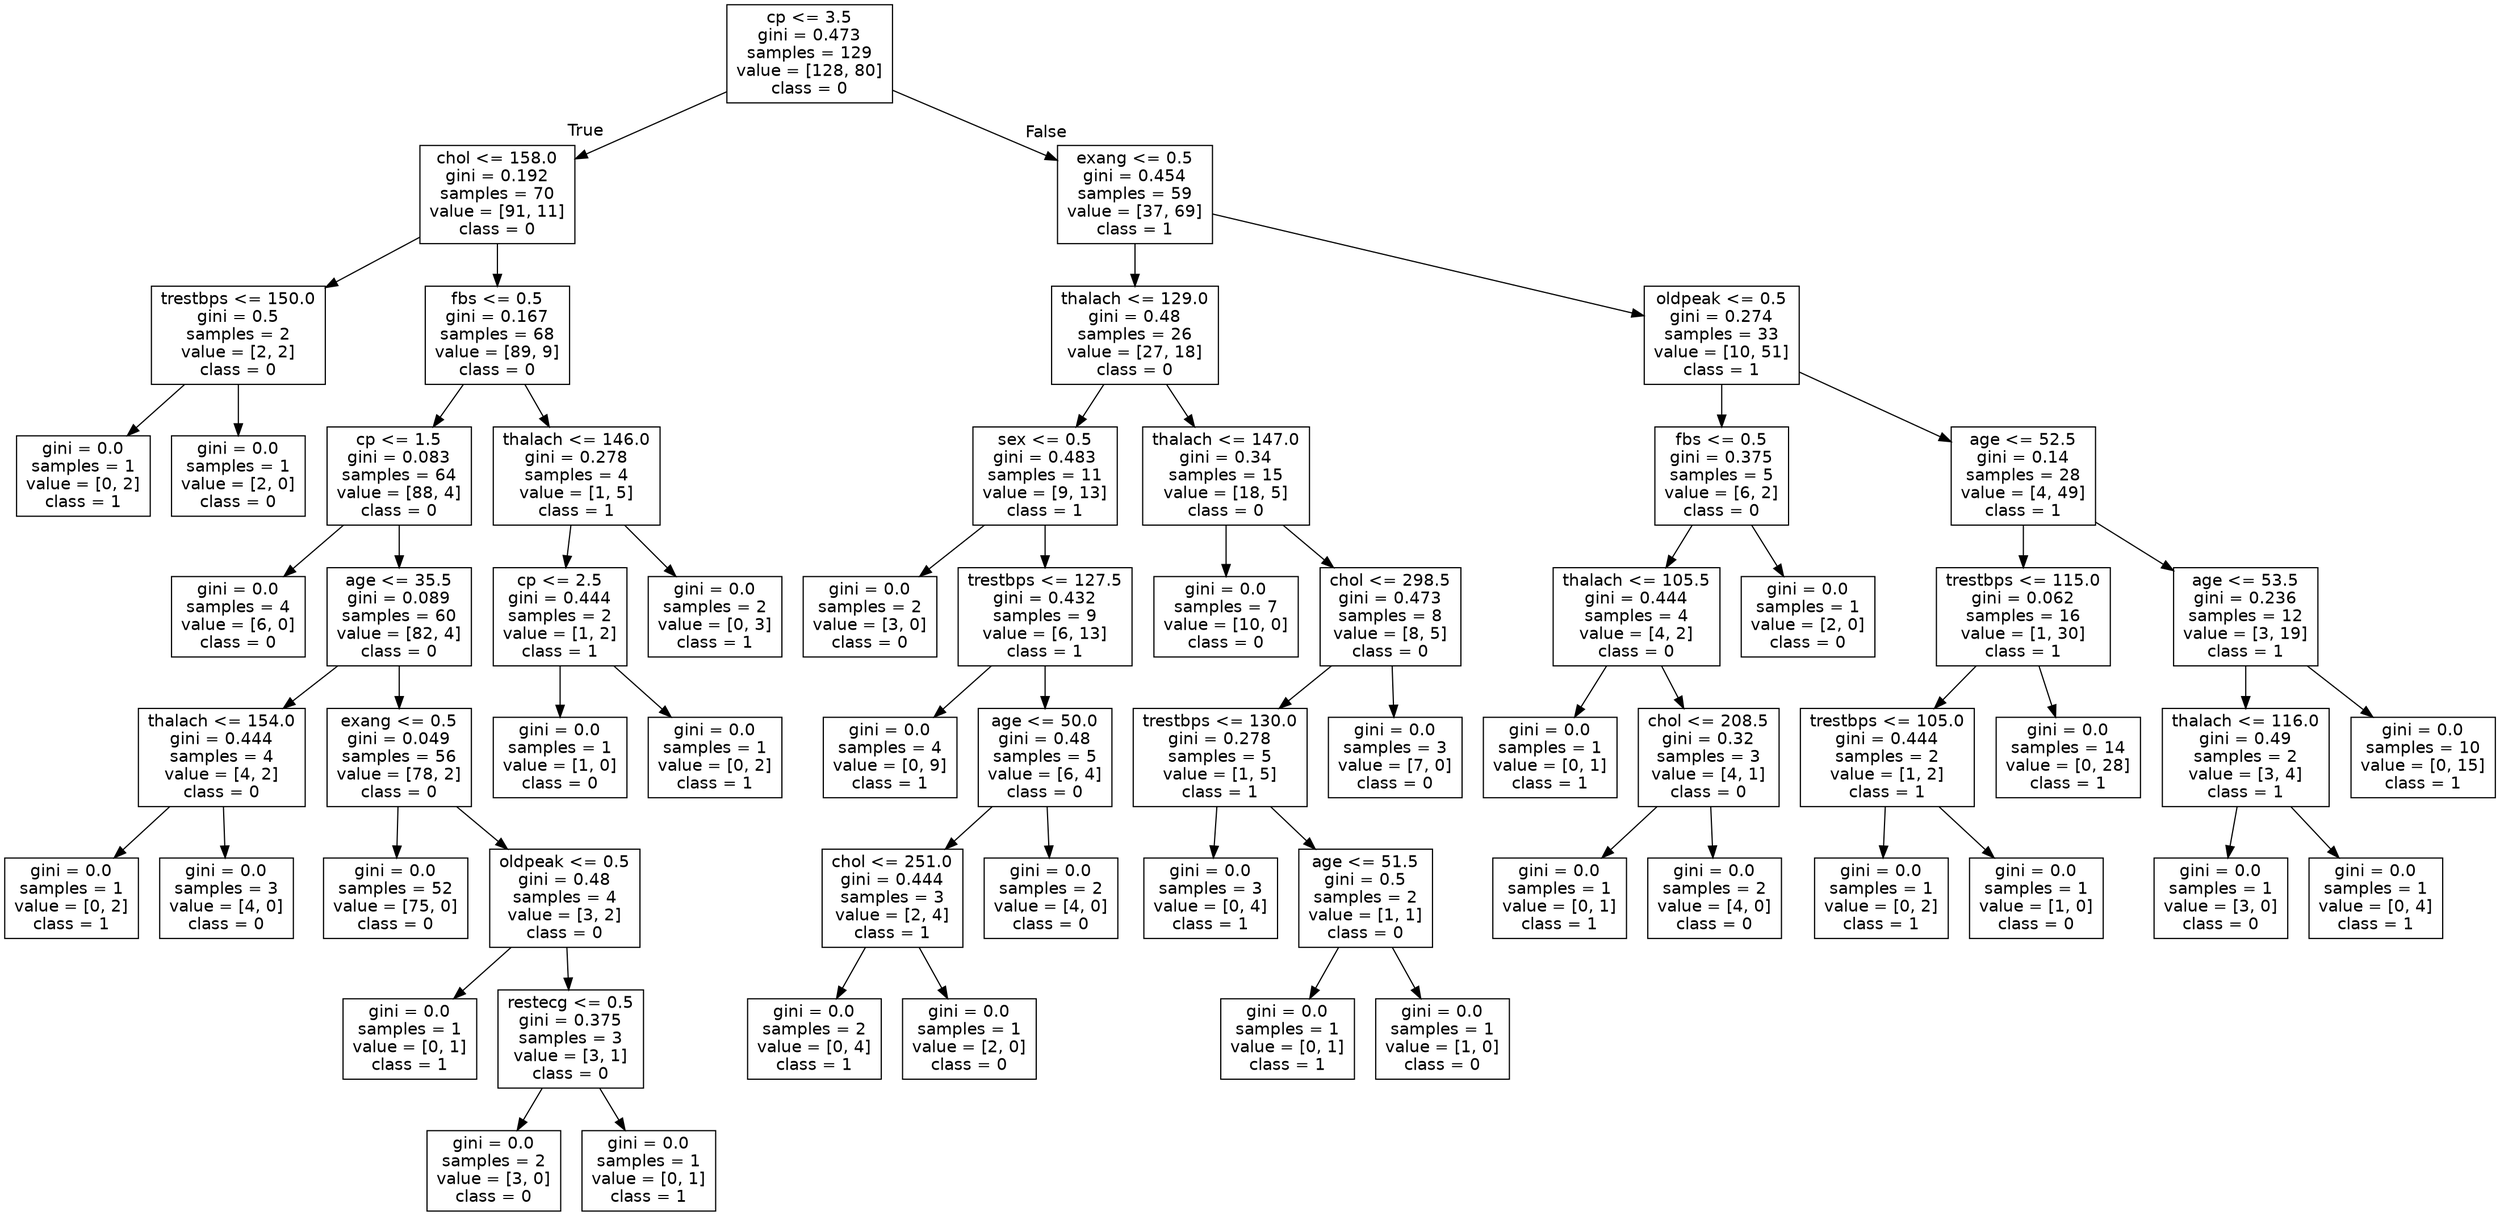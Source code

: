 digraph Tree {
node [shape=box, fontname="helvetica"] ;
edge [fontname="helvetica"] ;
0 [label="cp <= 3.5\ngini = 0.473\nsamples = 129\nvalue = [128, 80]\nclass = 0"] ;
1 [label="chol <= 158.0\ngini = 0.192\nsamples = 70\nvalue = [91, 11]\nclass = 0"] ;
0 -> 1 [labeldistance=2.5, labelangle=45, headlabel="True"] ;
2 [label="trestbps <= 150.0\ngini = 0.5\nsamples = 2\nvalue = [2, 2]\nclass = 0"] ;
1 -> 2 ;
3 [label="gini = 0.0\nsamples = 1\nvalue = [0, 2]\nclass = 1"] ;
2 -> 3 ;
4 [label="gini = 0.0\nsamples = 1\nvalue = [2, 0]\nclass = 0"] ;
2 -> 4 ;
5 [label="fbs <= 0.5\ngini = 0.167\nsamples = 68\nvalue = [89, 9]\nclass = 0"] ;
1 -> 5 ;
6 [label="cp <= 1.5\ngini = 0.083\nsamples = 64\nvalue = [88, 4]\nclass = 0"] ;
5 -> 6 ;
7 [label="gini = 0.0\nsamples = 4\nvalue = [6, 0]\nclass = 0"] ;
6 -> 7 ;
8 [label="age <= 35.5\ngini = 0.089\nsamples = 60\nvalue = [82, 4]\nclass = 0"] ;
6 -> 8 ;
9 [label="thalach <= 154.0\ngini = 0.444\nsamples = 4\nvalue = [4, 2]\nclass = 0"] ;
8 -> 9 ;
10 [label="gini = 0.0\nsamples = 1\nvalue = [0, 2]\nclass = 1"] ;
9 -> 10 ;
11 [label="gini = 0.0\nsamples = 3\nvalue = [4, 0]\nclass = 0"] ;
9 -> 11 ;
12 [label="exang <= 0.5\ngini = 0.049\nsamples = 56\nvalue = [78, 2]\nclass = 0"] ;
8 -> 12 ;
13 [label="gini = 0.0\nsamples = 52\nvalue = [75, 0]\nclass = 0"] ;
12 -> 13 ;
14 [label="oldpeak <= 0.5\ngini = 0.48\nsamples = 4\nvalue = [3, 2]\nclass = 0"] ;
12 -> 14 ;
15 [label="gini = 0.0\nsamples = 1\nvalue = [0, 1]\nclass = 1"] ;
14 -> 15 ;
16 [label="restecg <= 0.5\ngini = 0.375\nsamples = 3\nvalue = [3, 1]\nclass = 0"] ;
14 -> 16 ;
17 [label="gini = 0.0\nsamples = 2\nvalue = [3, 0]\nclass = 0"] ;
16 -> 17 ;
18 [label="gini = 0.0\nsamples = 1\nvalue = [0, 1]\nclass = 1"] ;
16 -> 18 ;
19 [label="thalach <= 146.0\ngini = 0.278\nsamples = 4\nvalue = [1, 5]\nclass = 1"] ;
5 -> 19 ;
20 [label="cp <= 2.5\ngini = 0.444\nsamples = 2\nvalue = [1, 2]\nclass = 1"] ;
19 -> 20 ;
21 [label="gini = 0.0\nsamples = 1\nvalue = [1, 0]\nclass = 0"] ;
20 -> 21 ;
22 [label="gini = 0.0\nsamples = 1\nvalue = [0, 2]\nclass = 1"] ;
20 -> 22 ;
23 [label="gini = 0.0\nsamples = 2\nvalue = [0, 3]\nclass = 1"] ;
19 -> 23 ;
24 [label="exang <= 0.5\ngini = 0.454\nsamples = 59\nvalue = [37, 69]\nclass = 1"] ;
0 -> 24 [labeldistance=2.5, labelangle=-45, headlabel="False"] ;
25 [label="thalach <= 129.0\ngini = 0.48\nsamples = 26\nvalue = [27, 18]\nclass = 0"] ;
24 -> 25 ;
26 [label="sex <= 0.5\ngini = 0.483\nsamples = 11\nvalue = [9, 13]\nclass = 1"] ;
25 -> 26 ;
27 [label="gini = 0.0\nsamples = 2\nvalue = [3, 0]\nclass = 0"] ;
26 -> 27 ;
28 [label="trestbps <= 127.5\ngini = 0.432\nsamples = 9\nvalue = [6, 13]\nclass = 1"] ;
26 -> 28 ;
29 [label="gini = 0.0\nsamples = 4\nvalue = [0, 9]\nclass = 1"] ;
28 -> 29 ;
30 [label="age <= 50.0\ngini = 0.48\nsamples = 5\nvalue = [6, 4]\nclass = 0"] ;
28 -> 30 ;
31 [label="chol <= 251.0\ngini = 0.444\nsamples = 3\nvalue = [2, 4]\nclass = 1"] ;
30 -> 31 ;
32 [label="gini = 0.0\nsamples = 2\nvalue = [0, 4]\nclass = 1"] ;
31 -> 32 ;
33 [label="gini = 0.0\nsamples = 1\nvalue = [2, 0]\nclass = 0"] ;
31 -> 33 ;
34 [label="gini = 0.0\nsamples = 2\nvalue = [4, 0]\nclass = 0"] ;
30 -> 34 ;
35 [label="thalach <= 147.0\ngini = 0.34\nsamples = 15\nvalue = [18, 5]\nclass = 0"] ;
25 -> 35 ;
36 [label="gini = 0.0\nsamples = 7\nvalue = [10, 0]\nclass = 0"] ;
35 -> 36 ;
37 [label="chol <= 298.5\ngini = 0.473\nsamples = 8\nvalue = [8, 5]\nclass = 0"] ;
35 -> 37 ;
38 [label="trestbps <= 130.0\ngini = 0.278\nsamples = 5\nvalue = [1, 5]\nclass = 1"] ;
37 -> 38 ;
39 [label="gini = 0.0\nsamples = 3\nvalue = [0, 4]\nclass = 1"] ;
38 -> 39 ;
40 [label="age <= 51.5\ngini = 0.5\nsamples = 2\nvalue = [1, 1]\nclass = 0"] ;
38 -> 40 ;
41 [label="gini = 0.0\nsamples = 1\nvalue = [0, 1]\nclass = 1"] ;
40 -> 41 ;
42 [label="gini = 0.0\nsamples = 1\nvalue = [1, 0]\nclass = 0"] ;
40 -> 42 ;
43 [label="gini = 0.0\nsamples = 3\nvalue = [7, 0]\nclass = 0"] ;
37 -> 43 ;
44 [label="oldpeak <= 0.5\ngini = 0.274\nsamples = 33\nvalue = [10, 51]\nclass = 1"] ;
24 -> 44 ;
45 [label="fbs <= 0.5\ngini = 0.375\nsamples = 5\nvalue = [6, 2]\nclass = 0"] ;
44 -> 45 ;
46 [label="thalach <= 105.5\ngini = 0.444\nsamples = 4\nvalue = [4, 2]\nclass = 0"] ;
45 -> 46 ;
47 [label="gini = 0.0\nsamples = 1\nvalue = [0, 1]\nclass = 1"] ;
46 -> 47 ;
48 [label="chol <= 208.5\ngini = 0.32\nsamples = 3\nvalue = [4, 1]\nclass = 0"] ;
46 -> 48 ;
49 [label="gini = 0.0\nsamples = 1\nvalue = [0, 1]\nclass = 1"] ;
48 -> 49 ;
50 [label="gini = 0.0\nsamples = 2\nvalue = [4, 0]\nclass = 0"] ;
48 -> 50 ;
51 [label="gini = 0.0\nsamples = 1\nvalue = [2, 0]\nclass = 0"] ;
45 -> 51 ;
52 [label="age <= 52.5\ngini = 0.14\nsamples = 28\nvalue = [4, 49]\nclass = 1"] ;
44 -> 52 ;
53 [label="trestbps <= 115.0\ngini = 0.062\nsamples = 16\nvalue = [1, 30]\nclass = 1"] ;
52 -> 53 ;
54 [label="trestbps <= 105.0\ngini = 0.444\nsamples = 2\nvalue = [1, 2]\nclass = 1"] ;
53 -> 54 ;
55 [label="gini = 0.0\nsamples = 1\nvalue = [0, 2]\nclass = 1"] ;
54 -> 55 ;
56 [label="gini = 0.0\nsamples = 1\nvalue = [1, 0]\nclass = 0"] ;
54 -> 56 ;
57 [label="gini = 0.0\nsamples = 14\nvalue = [0, 28]\nclass = 1"] ;
53 -> 57 ;
58 [label="age <= 53.5\ngini = 0.236\nsamples = 12\nvalue = [3, 19]\nclass = 1"] ;
52 -> 58 ;
59 [label="thalach <= 116.0\ngini = 0.49\nsamples = 2\nvalue = [3, 4]\nclass = 1"] ;
58 -> 59 ;
60 [label="gini = 0.0\nsamples = 1\nvalue = [3, 0]\nclass = 0"] ;
59 -> 60 ;
61 [label="gini = 0.0\nsamples = 1\nvalue = [0, 4]\nclass = 1"] ;
59 -> 61 ;
62 [label="gini = 0.0\nsamples = 10\nvalue = [0, 15]\nclass = 1"] ;
58 -> 62 ;
}